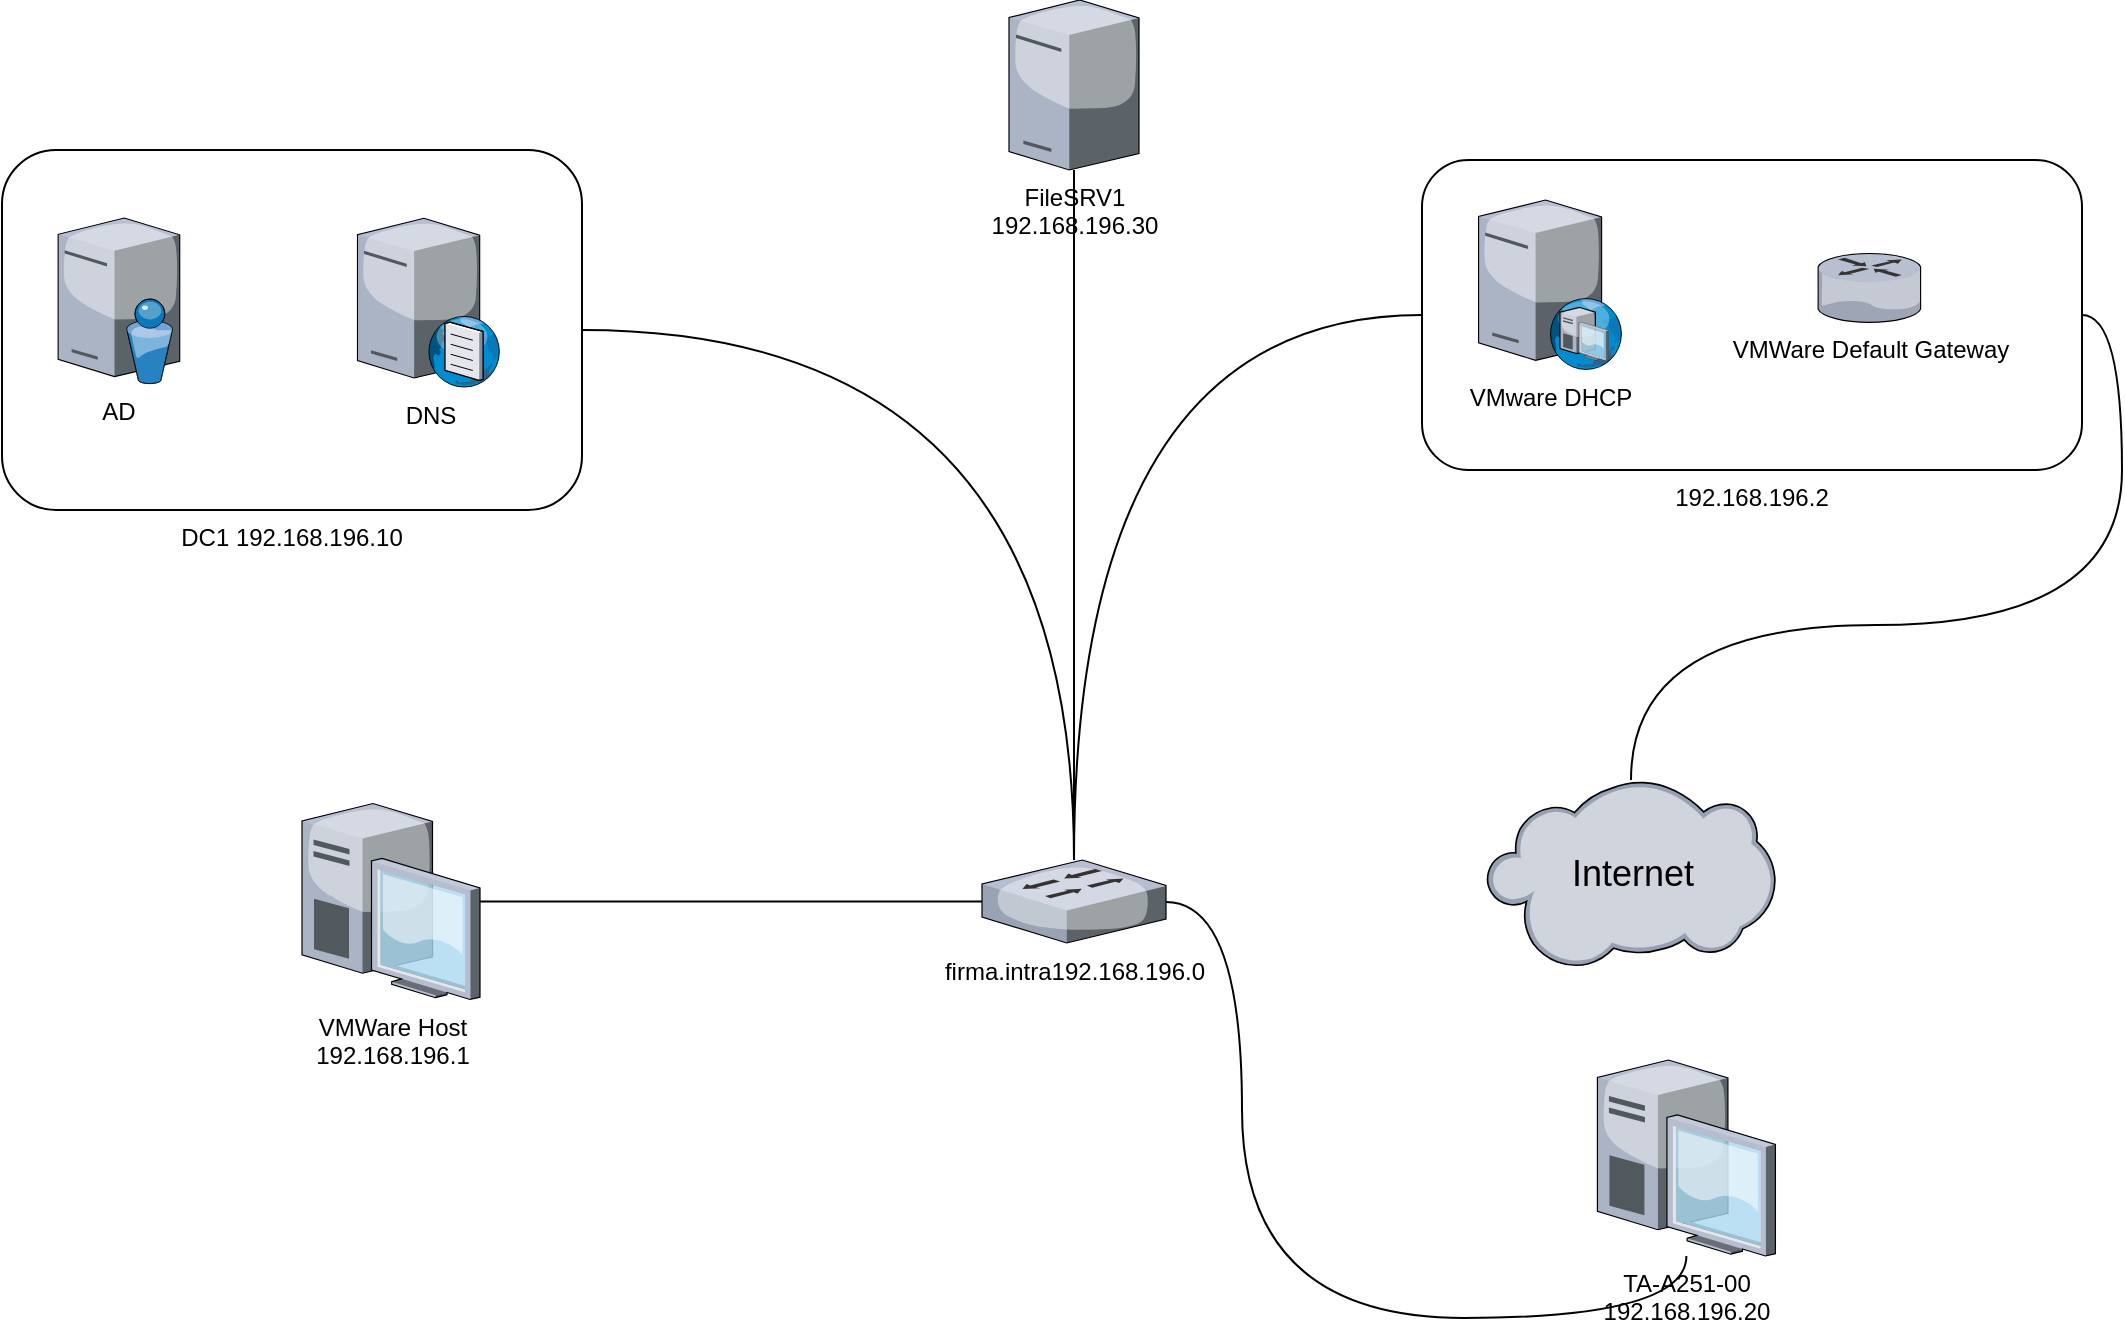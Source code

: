 <mxfile version="13.6.2" type="device"><diagram id="HWTIR7-vJjEFImNimrSN" name="Page-1"><mxGraphModel dx="1086" dy="774" grid="1" gridSize="10" guides="1" tooltips="1" connect="1" arrows="1" fold="1" page="1" pageScale="1" pageWidth="1654" pageHeight="1169" math="0" shadow="0"><root><mxCell id="0"/><mxCell id="1" parent="0"/><mxCell id="iu10BloLPEuuyI5S1IWc-20" style="edgeStyle=orthogonalEdgeStyle;orthogonalLoop=1;jettySize=auto;html=1;endArrow=none;endFill=0;fontSize=18;rounded=1;" parent="1" source="iu10BloLPEuuyI5S1IWc-2" target="iu10BloLPEuuyI5S1IWc-4" edge="1"><mxGeometry relative="1" as="geometry"/></mxCell><mxCell id="iu10BloLPEuuyI5S1IWc-2" value="FileSRV1&lt;br&gt;192.168.196.30" style="verticalLabelPosition=bottom;aspect=fixed;html=1;verticalAlign=top;strokeColor=none;align=center;outlineConnect=0;shape=mxgraph.citrix.license_server;" parent="1" vertex="1"><mxGeometry x="723.5" y="270" width="65" height="85" as="geometry"/></mxCell><mxCell id="iu10BloLPEuuyI5S1IWc-18" style="edgeStyle=orthogonalEdgeStyle;curved=1;orthogonalLoop=1;jettySize=auto;html=1;endArrow=none;endFill=0;fontSize=18;" parent="1" source="iu10BloLPEuuyI5S1IWc-3" target="iu10BloLPEuuyI5S1IWc-4" edge="1"><mxGeometry relative="1" as="geometry"><Array as="points"><mxPoint x="840" y="929"/><mxPoint x="840" y="721"/></Array></mxGeometry></mxCell><mxCell id="iu10BloLPEuuyI5S1IWc-3" value="TA-A251-00&lt;br&gt;192.168.196.20" style="verticalLabelPosition=bottom;aspect=fixed;html=1;verticalAlign=top;strokeColor=none;align=center;outlineConnect=0;shape=mxgraph.citrix.desktop;" parent="1" vertex="1"><mxGeometry x="1017.71" y="800" width="89" height="98" as="geometry"/></mxCell><mxCell id="iu10BloLPEuuyI5S1IWc-4" value="firma.intra192.168.196.0" style="verticalLabelPosition=bottom;aspect=fixed;html=1;verticalAlign=top;strokeColor=none;align=center;outlineConnect=0;shape=mxgraph.citrix.switch;" parent="1" vertex="1"><mxGeometry x="710" y="700" width="92" height="41.5" as="geometry"/></mxCell><mxCell id="iu10BloLPEuuyI5S1IWc-19" style="edgeStyle=orthogonalEdgeStyle;curved=1;orthogonalLoop=1;jettySize=auto;html=1;endArrow=none;endFill=0;fontSize=18;entryX=1;entryY=0.5;entryDx=0;entryDy=0;" parent="1" source="iu10BloLPEuuyI5S1IWc-6" target="iu10BloLPEuuyI5S1IWc-12" edge="1"><mxGeometry relative="1" as="geometry"><mxPoint x="1190" y="580" as="targetPoint"/></mxGeometry></mxCell><mxCell id="iu10BloLPEuuyI5S1IWc-6" value="Internet" style="verticalLabelPosition=middle;aspect=fixed;html=1;verticalAlign=middle;strokeColor=none;align=center;outlineConnect=0;shape=mxgraph.citrix.cloud;labelPosition=center;fontSize=18;" parent="1" vertex="1"><mxGeometry x="962.29" y="660" width="144.42" height="94.25" as="geometry"/></mxCell><mxCell id="iu10BloLPEuuyI5S1IWc-17" style="edgeStyle=orthogonalEdgeStyle;curved=1;orthogonalLoop=1;jettySize=auto;html=1;endArrow=none;endFill=0;fontSize=18;" parent="1" source="iu10BloLPEuuyI5S1IWc-7" target="iu10BloLPEuuyI5S1IWc-4" edge="1"><mxGeometry relative="1" as="geometry"/></mxCell><mxCell id="iu10BloLPEuuyI5S1IWc-7" value="VMWare Host&lt;br&gt;192.168.196.1" style="verticalLabelPosition=bottom;aspect=fixed;html=1;verticalAlign=top;strokeColor=none;align=center;outlineConnect=0;shape=mxgraph.citrix.desktop;" parent="1" vertex="1"><mxGeometry x="370" y="671.75" width="89" height="98" as="geometry"/></mxCell><mxCell id="iu10BloLPEuuyI5S1IWc-10" value="" style="group" parent="1" vertex="1" connectable="0"><mxGeometry x="220" y="345" width="290" height="180" as="geometry"/></mxCell><mxCell id="iu10BloLPEuuyI5S1IWc-8" value="&lt;div style=&quot;text-align: justify&quot;&gt;&lt;span&gt;DC1 192.168.196.10&lt;/span&gt;&lt;/div&gt;" style="rounded=1;whiteSpace=wrap;html=1;align=center;labelPosition=center;verticalLabelPosition=bottom;verticalAlign=top;" parent="iu10BloLPEuuyI5S1IWc-10" vertex="1"><mxGeometry width="290" height="180" as="geometry"/></mxCell><mxCell id="iu10BloLPEuuyI5S1IWc-1" value="AD" style="verticalLabelPosition=bottom;aspect=fixed;html=1;verticalAlign=top;strokeColor=none;align=center;outlineConnect=0;shape=mxgraph.citrix.directory_server;" parent="iu10BloLPEuuyI5S1IWc-10" vertex="1"><mxGeometry x="28.065" y="34" width="60.806" height="82.79" as="geometry"/></mxCell><mxCell id="iu10BloLPEuuyI5S1IWc-9" value="DNS" style="verticalLabelPosition=bottom;aspect=fixed;html=1;verticalAlign=top;strokeColor=none;align=center;outlineConnect=0;shape=mxgraph.citrix.dns_server;" parent="iu10BloLPEuuyI5S1IWc-10" vertex="1"><mxGeometry x="177.742" y="32" width="71.565" height="86.532" as="geometry"/></mxCell><mxCell id="iu10BloLPEuuyI5S1IWc-13" value="" style="group" parent="1" vertex="1" connectable="0"><mxGeometry x="930" y="350" width="330" height="155" as="geometry"/></mxCell><mxCell id="iu10BloLPEuuyI5S1IWc-12" value="192.168.196.2" style="rounded=1;whiteSpace=wrap;html=1;align=center;labelPosition=center;verticalLabelPosition=bottom;verticalAlign=top;" parent="iu10BloLPEuuyI5S1IWc-13" vertex="1"><mxGeometry width="330" height="155" as="geometry"/></mxCell><mxCell id="iu10BloLPEuuyI5S1IWc-11" value="VMware DHCP" style="verticalLabelPosition=bottom;aspect=fixed;html=1;verticalAlign=top;strokeColor=none;align=center;outlineConnect=0;shape=mxgraph.citrix.dhcp_server;" parent="iu10BloLPEuuyI5S1IWc-13" vertex="1"><mxGeometry x="28.286" y="20" width="71.657" height="84.857" as="geometry"/></mxCell><mxCell id="iu10BloLPEuuyI5S1IWc-5" value="VMWare Default Gateway&lt;br&gt;" style="verticalLabelPosition=bottom;aspect=fixed;html=1;verticalAlign=top;strokeColor=none;align=center;outlineConnect=0;shape=mxgraph.citrix.router;" parent="iu10BloLPEuuyI5S1IWc-13" vertex="1"><mxGeometry x="198" y="46.75" width="51.857" height="34.414" as="geometry"/></mxCell><mxCell id="iu10BloLPEuuyI5S1IWc-14" style="edgeStyle=orthogonalEdgeStyle;orthogonalLoop=1;jettySize=auto;html=1;fontSize=18;curved=1;endArrow=none;endFill=0;" parent="1" source="iu10BloLPEuuyI5S1IWc-8" target="iu10BloLPEuuyI5S1IWc-4" edge="1"><mxGeometry relative="1" as="geometry"/></mxCell><mxCell id="iu10BloLPEuuyI5S1IWc-16" style="edgeStyle=orthogonalEdgeStyle;curved=1;orthogonalLoop=1;jettySize=auto;html=1;endArrow=none;endFill=0;fontSize=18;" parent="1" source="iu10BloLPEuuyI5S1IWc-12" target="iu10BloLPEuuyI5S1IWc-4" edge="1"><mxGeometry relative="1" as="geometry"/></mxCell></root></mxGraphModel></diagram></mxfile>